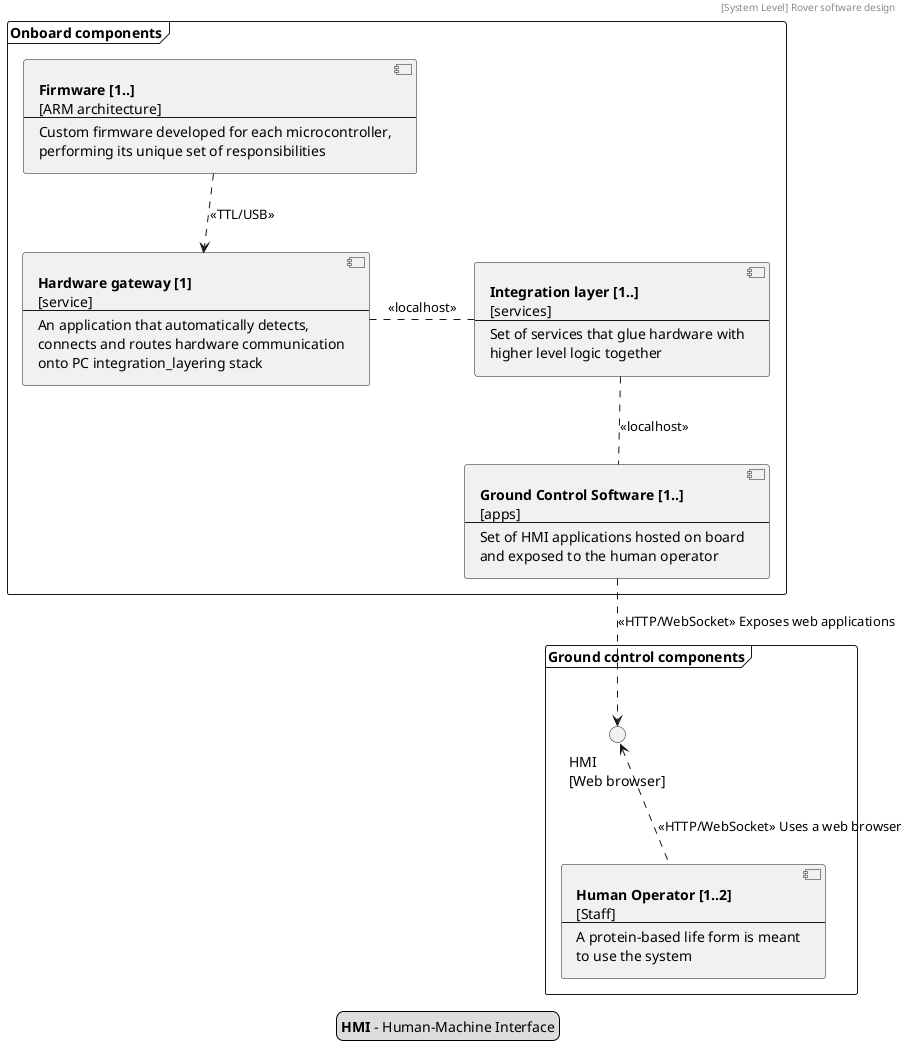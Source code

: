 @startuml [System Level] Rover software design
header [System Level] Rover software design

frame "Onboard components" {
    component firmware as "**Firmware [1..]**
    [ARM architecture]
    ---
    Custom firmware developed for each microcontroller,
    performing its unique set of responsibilities"

    component hardware_gateway as "**Hardware gateway [1]**
    [service]
    ---
    An application that automatically detects,
    connects and routes hardware communication
    onto PC integration_layering stack"

    component integration_layer as "**Integration layer [1..]**
    [services]
    ---
    Set of services that glue hardware with
    higher level logic together"

    component ground_ctrl_software as "**Ground Control Software [1..]**
    [apps]
    ---
    Set of HMI applications hosted on board
    and exposed to the human operator"
}

frame "Ground control components" {

    component operator as "**Human Operator [1..2]**
    [Staff]
    ---
    A protein-based life form is meant
    to use the system"

    () hmi as "HMI\n[Web browser]"
}

ground_ctrl_software .up. integration_layer: <<localhost>>
hardware_gateway . integration_layer: <<localhost>>
firmware .down.> hardware_gateway: <<TTL/USB>>
operator .up.> hmi: <<HTTP/WebSocket>> Uses a web browser
ground_ctrl_software .down.> hmi: <<HTTP/WebSocket>> Exposes web applications

legend
    **HMI** - Human-Machine Interface
end legend
@enduml